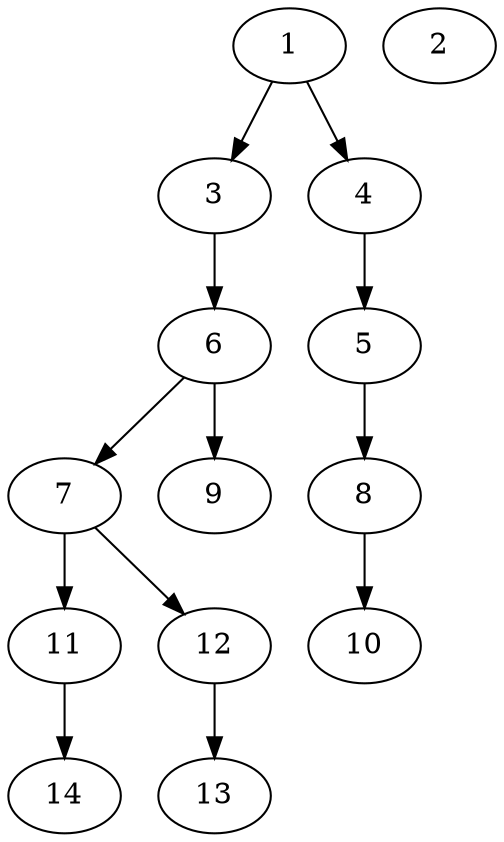 // DAG (tier=1-easy, mode=compute, n=14, ccr=0.292, fat=0.482, density=0.239, regular=0.676, jump=0.054, mindata=262144, maxdata=2097152)
// DAG automatically generated by daggen at Sun Aug 24 16:33:32 2025
// /home/ermia/Project/Environments/daggen/bin/daggen --dot --ccr 0.292 --fat 0.482 --regular 0.676 --density 0.239 --jump 0.054 --mindata 262144 --maxdata 2097152 -n 14 
digraph G {
  1 [size="1688650342768982", alpha="0.17", expect_size="844325171384491"]
  1 -> 3 [size ="1580044648448"]
  1 -> 4 [size ="1580044648448"]
  2 [size="192767649032461", alpha="0.04", expect_size="96383824516230"]
  3 [size="376124105148083", alpha="0.00", expect_size="188062052574041"]
  3 -> 6 [size ="7909123555328"]
  4 [size="3226256282084179968", alpha="0.02", expect_size="1613128141042089984"]
  4 -> 5 [size ="17467170619392"]
  5 [size="16759011946070518", alpha="0.13", expect_size="8379505973035259"]
  5 -> 8 [size ="12835987914752"]
  6 [size="3353617552852934", alpha="0.04", expect_size="1676808776426467"]
  6 -> 7 [size ="1989517770752"]
  6 -> 9 [size ="1989517770752"]
  7 [size="54577880106994", alpha="0.17", expect_size="27288940053497"]
  7 -> 11 [size ="6644616396800"]
  7 -> 12 [size ="6644616396800"]
  8 [size="1091957843188154", alpha="0.02", expect_size="545978921594077"]
  8 -> 10 [size ="33756060581888"]
  9 [size="5182746699759616000", alpha="0.04", expect_size="2591373349879808000"]
  10 [size="3452700775912833024", alpha="0.02", expect_size="1726350387956416512"]
  11 [size="403084028222218", alpha="0.03", expect_size="201542014111109"]
  11 -> 14 [size ="10882717319168"]
  12 [size="22821236786593792", alpha="0.11", expect_size="11410618393296896"]
  12 -> 13 [size ="643649503232"]
  13 [size="458442422246965248", alpha="0.08", expect_size="229221211123482624"]
  14 [size="539512182669312000", alpha="0.13", expect_size="269756091334656000"]
}